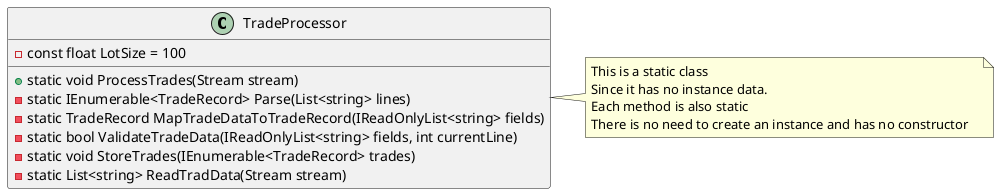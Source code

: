 ﻿@startuml


class TradeProcessor {
- const float LotSize = 100
+ static void ProcessTrades(Stream stream)
- static IEnumerable<TradeRecord> Parse(List<string> lines)
- static TradeRecord MapTradeDataToTradeRecord(IReadOnlyList<string> fields)
- static bool ValidateTradeData(IReadOnlyList<string> fields, int currentLine)
- static void StoreTrades(IEnumerable<TradeRecord> trades)
- static List<string> ReadTradData(Stream stream)
}

note right of TradeProcessor
   This is a static class
   Since it has no instance data.
   Each method is also static
   There is no need to create an instance and has no constructor   
end note

@enduml
